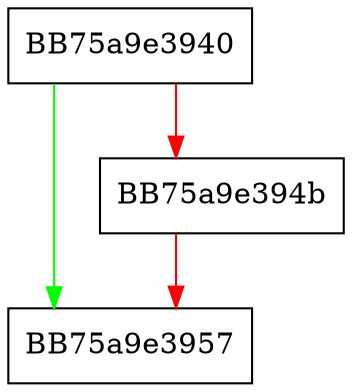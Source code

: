 digraph sqlite_get_bind_name {
  node [shape="box"];
  graph [splines=ortho];
  BB75a9e3940 -> BB75a9e3957 [color="green"];
  BB75a9e3940 -> BB75a9e394b [color="red"];
  BB75a9e394b -> BB75a9e3957 [color="red"];
}